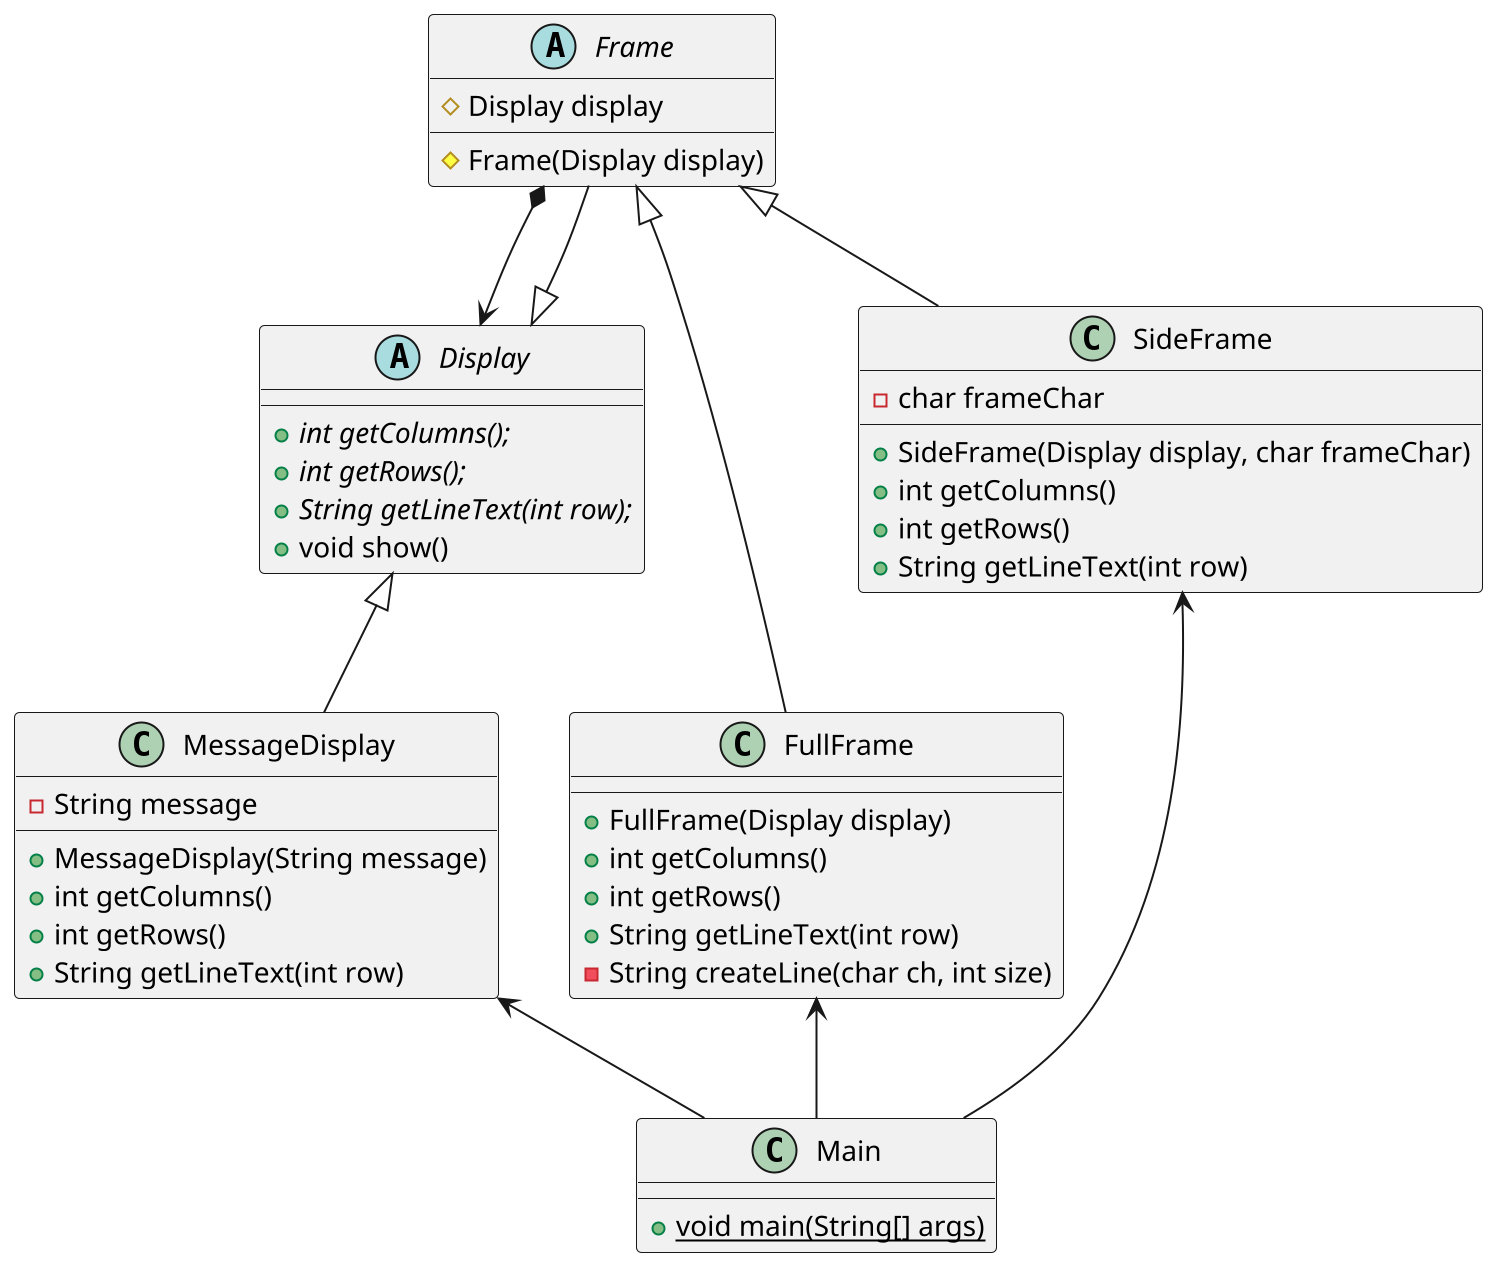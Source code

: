 @startuml
scale 2
abstract class Display{
  +{abstract} int getColumns();
  +{abstract} int getRows();
  +{abstract} String getLineText(int row);
  +void show()
}

abstract class Frame extends Display{
  #Display display
  #Frame(Display display)
}

class FullFrame extends Frame{
  + FullFrame(Display display)
  +int getColumns()
  +int getRows()
  +String getLineText(int row)
  -String createLine(char ch, int size)
}

class MessageDisplay extends Display{
  -String message
  +MessageDisplay(String message)
  +int getColumns()
  +int getRows() 
  +String getLineText(int row)
}

class SideFrame extends Frame{
  -char frameChar
  +SideFrame(Display display, char frameChar)
  +int getColumns()
  +int getRows()
  +String getLineText(int row)

}

Frame *--> Display

class Main{
  +{static} void main(String[] args)
}

Main -up-> MessageDisplay
Main -up-> SideFrame
Main -up-> FullFrame

@enduml
